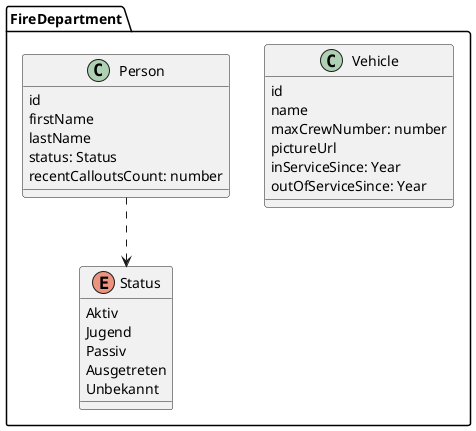 @startuml

package FireDepartment {
  class Vehicle {
    id
    name
    maxCrewNumber: number
    pictureUrl
    inServiceSince: Year
    outOfServiceSince: Year
  }

  class Person {
    id
    firstName
    lastName
    status: Status
    recentCalloutsCount: number
  }

  enum Status {
    Aktiv
    Jugend
    Passiv
    Ausgetreten
    Unbekannt
  }

  Person ..> Status
}

@enduml

